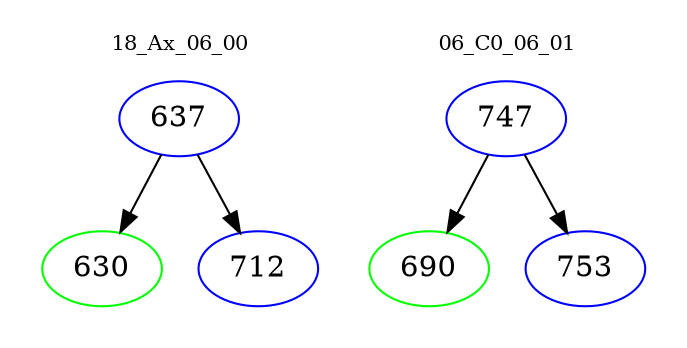 digraph{
subgraph cluster_0 {
color = white
label = "18_Ax_06_00";
fontsize=10;
T0_637 [label="637", color="blue"]
T0_637 -> T0_630 [color="black"]
T0_630 [label="630", color="green"]
T0_637 -> T0_712 [color="black"]
T0_712 [label="712", color="blue"]
}
subgraph cluster_1 {
color = white
label = "06_C0_06_01";
fontsize=10;
T1_747 [label="747", color="blue"]
T1_747 -> T1_690 [color="black"]
T1_690 [label="690", color="green"]
T1_747 -> T1_753 [color="black"]
T1_753 [label="753", color="blue"]
}
}
